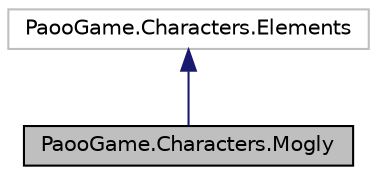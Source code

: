 digraph "PaooGame.Characters.Mogly"
{
 // INTERACTIVE_SVG=YES
 // LATEX_PDF_SIZE
  edge [fontname="Helvetica",fontsize="10",labelfontname="Helvetica",labelfontsize="10"];
  node [fontname="Helvetica",fontsize="10",shape=record];
  Node1 [label="PaooGame.Characters.Mogly",height=0.2,width=0.4,color="black", fillcolor="grey75", style="filled", fontcolor="black",tooltip=" "];
  Node2 -> Node1 [dir="back",color="midnightblue",fontsize="10",style="solid"];
  Node2 [label="PaooGame.Characters.Elements",height=0.2,width=0.4,color="grey75", fillcolor="white", style="filled",URL="$class_paoo_game_1_1_characters_1_1_elements.html",tooltip=" "];
}
